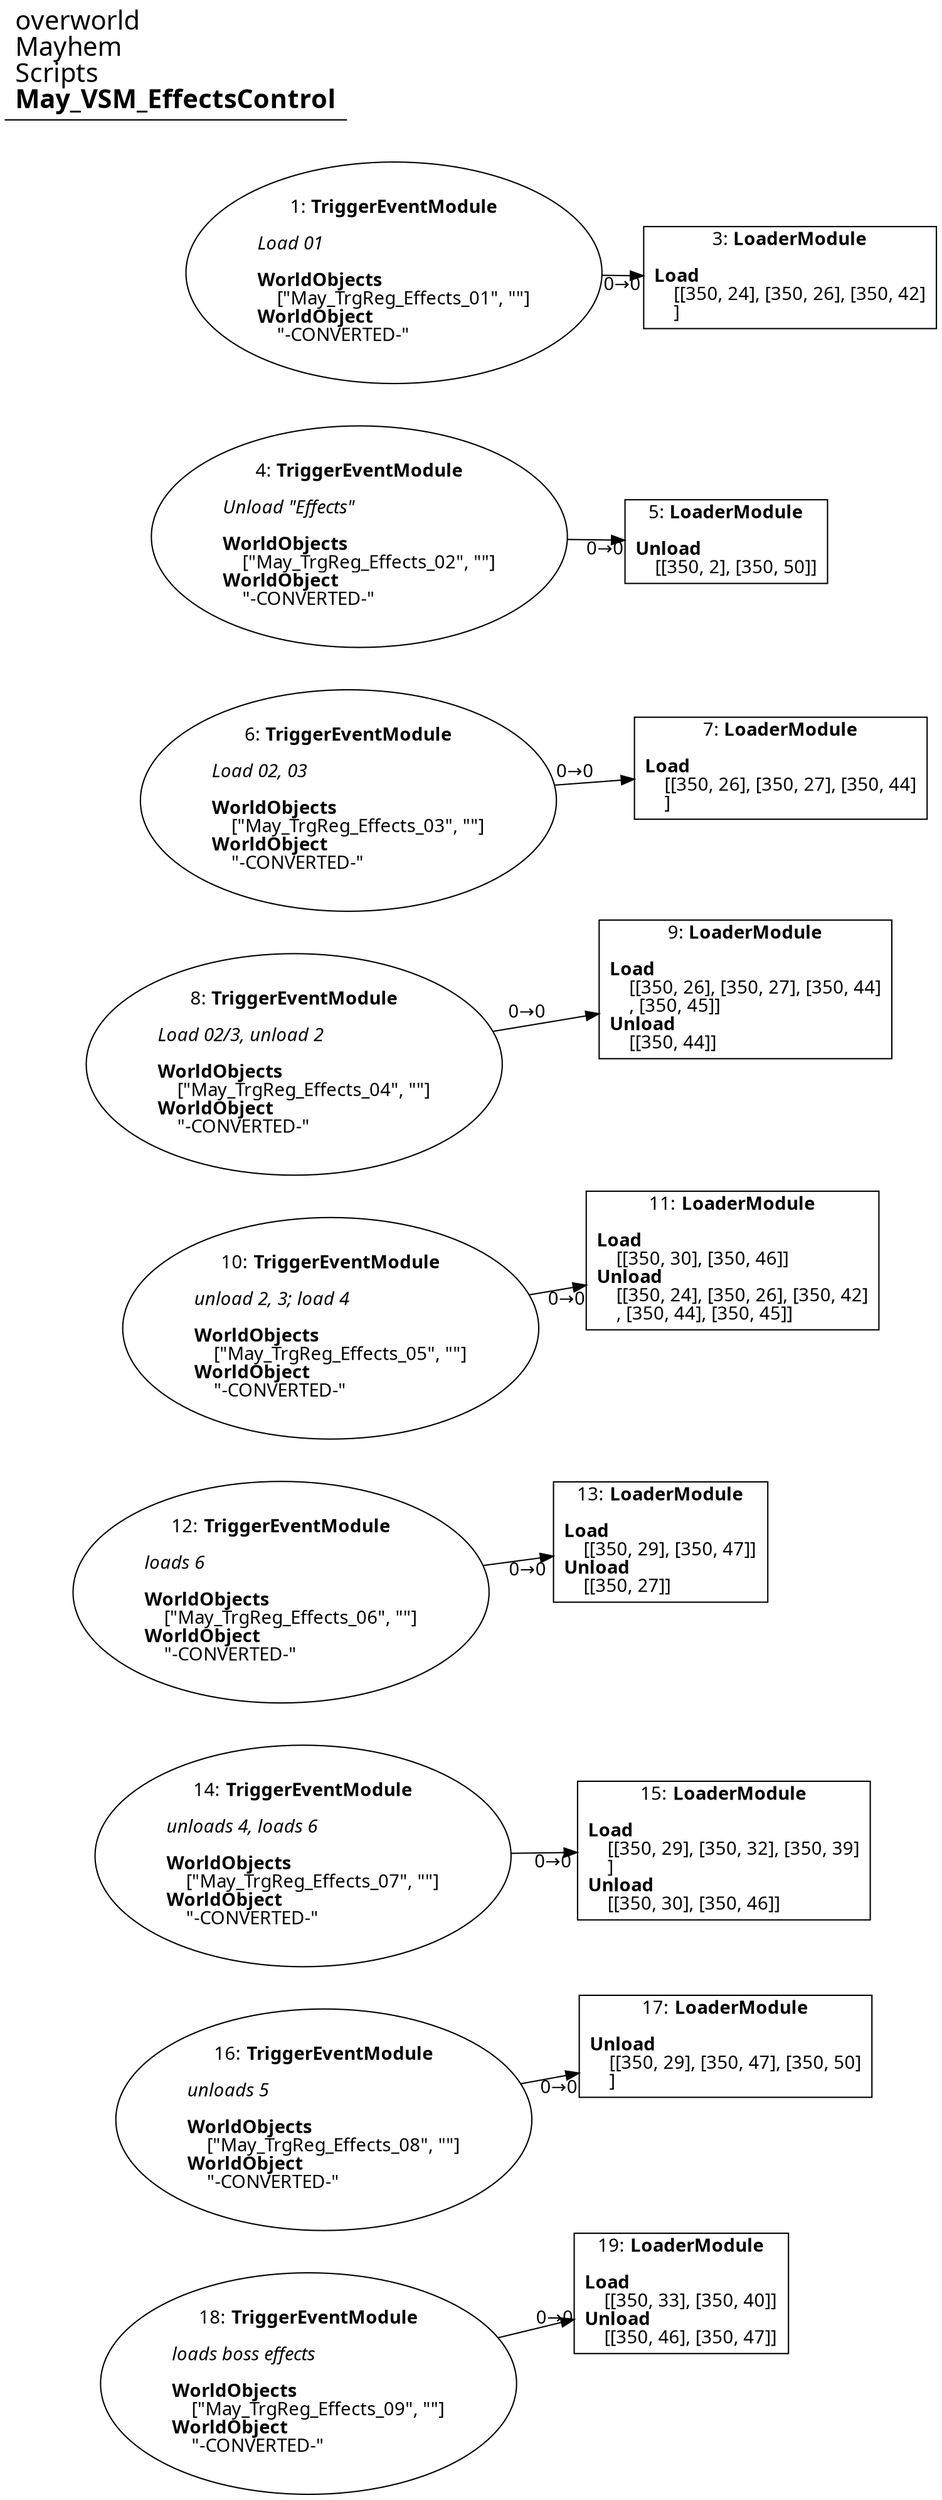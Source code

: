 digraph {
    layout = fdp;
    overlap = prism;
    sep = "+16";
    splines = spline;

    node [ shape = box ];

    graph [ fontname = "Segoe UI" ];
    node [ fontname = "Segoe UI" ];
    edge [ fontname = "Segoe UI" ];

    1 [ label = <1: <b>TriggerEventModule</b><br/><br/><i>Load 01<br align="left"/></i><br align="left"/><b>WorldObjects</b><br align="left"/>    [&quot;May_TrgReg_Effects_01&quot;, &quot;&quot;]<br align="left"/><b>WorldObject</b><br align="left"/>    &quot;-CONVERTED-&quot;<br align="left"/>> ];
    1 [ shape = oval ]
    1 [ pos = "0.13800001,-0.186!" ];
    1 -> 3 [ label = "0→0" ];

    3 [ label = <3: <b>LoaderModule</b><br/><br/><b>Load</b><br align="left"/>    [[350, 24], [350, 26], [350, 42]<br align="left"/>    ]<br align="left"/>> ];
    3 [ pos = "0.42100003,-0.187!" ];

    4 [ label = <4: <b>TriggerEventModule</b><br/><br/><i>Unload &quot;Effects&quot;<br align="left"/></i><br align="left"/><b>WorldObjects</b><br align="left"/>    [&quot;May_TrgReg_Effects_02&quot;, &quot;&quot;]<br align="left"/><b>WorldObject</b><br align="left"/>    &quot;-CONVERTED-&quot;<br align="left"/>> ];
    4 [ shape = oval ]
    4 [ pos = "0.13800001,-0.39800003!" ];
    4 -> 5 [ label = "0→0" ];

    5 [ label = <5: <b>LoaderModule</b><br/><br/><b>Unload</b><br align="left"/>    [[350, 2], [350, 50]]<br align="left"/>> ];
    5 [ pos = "0.423,-0.397!" ];

    6 [ label = <6: <b>TriggerEventModule</b><br/><br/><i>Load 02, 03<br align="left"/></i><br align="left"/><b>WorldObjects</b><br align="left"/>    [&quot;May_TrgReg_Effects_03&quot;, &quot;&quot;]<br align="left"/><b>WorldObject</b><br align="left"/>    &quot;-CONVERTED-&quot;<br align="left"/>> ];
    6 [ shape = oval ]
    6 [ pos = "0.13800001,-0.619!" ];
    6 -> 7 [ label = "0→0" ];

    7 [ label = <7: <b>LoaderModule</b><br/><br/><b>Load</b><br align="left"/>    [[350, 26], [350, 27], [350, 44]<br align="left"/>    ]<br align="left"/>> ];
    7 [ pos = "0.44000003,-0.619!" ];

    8 [ label = <8: <b>TriggerEventModule</b><br/><br/><i>Load 02/3, unload 2<br align="left"/></i><br align="left"/><b>WorldObjects</b><br align="left"/>    [&quot;May_TrgReg_Effects_04&quot;, &quot;&quot;]<br align="left"/><b>WorldObject</b><br align="left"/>    &quot;-CONVERTED-&quot;<br align="left"/>> ];
    8 [ shape = oval ]
    8 [ pos = "0.13900001,-0.86700004!" ];
    8 -> 9 [ label = "0→0" ];

    9 [ label = <9: <b>LoaderModule</b><br/><br/><b>Load</b><br align="left"/>    [[350, 26], [350, 27], [350, 44]<br align="left"/>    , [350, 45]]<br align="left"/><b>Unload</b><br align="left"/>    [[350, 44]]<br align="left"/>> ];
    9 [ pos = "0.44300002,-0.86800003!" ];

    10 [ label = <10: <b>TriggerEventModule</b><br/><br/><i>unload 2, 3; load 4<br align="left"/></i><br align="left"/><b>WorldObjects</b><br align="left"/>    [&quot;May_TrgReg_Effects_05&quot;, &quot;&quot;]<br align="left"/><b>WorldObject</b><br align="left"/>    &quot;-CONVERTED-&quot;<br align="left"/>> ];
    10 [ shape = oval ]
    10 [ pos = "0.14500001,-1.1120001!" ];
    10 -> 11 [ label = "0→0" ];

    11 [ label = <11: <b>LoaderModule</b><br/><br/><b>Load</b><br align="left"/>    [[350, 30], [350, 46]]<br align="left"/><b>Unload</b><br align="left"/>    [[350, 24], [350, 26], [350, 42]<br align="left"/>    , [350, 44], [350, 45]]<br align="left"/>> ];
    11 [ pos = "0.448,-1.113!" ];

    12 [ label = <12: <b>TriggerEventModule</b><br/><br/><i>loads 6<br align="left"/></i><br align="left"/><b>WorldObjects</b><br align="left"/>    [&quot;May_TrgReg_Effects_06&quot;, &quot;&quot;]<br align="left"/><b>WorldObject</b><br align="left"/>    &quot;-CONVERTED-&quot;<br align="left"/>> ];
    12 [ shape = oval ]
    12 [ pos = "0.13900001,-1.3410001!" ];
    12 -> 13 [ label = "0→0" ];

    13 [ label = <13: <b>LoaderModule</b><br/><br/><b>Load</b><br align="left"/>    [[350, 29], [350, 47]]<br align="left"/><b>Unload</b><br align="left"/>    [[350, 27]]<br align="left"/>> ];
    13 [ pos = "0.44000003,-1.3410001!" ];

    14 [ label = <14: <b>TriggerEventModule</b><br/><br/><i>unloads 4, loads 6<br align="left"/></i><br align="left"/><b>WorldObjects</b><br align="left"/>    [&quot;May_TrgReg_Effects_07&quot;, &quot;&quot;]<br align="left"/><b>WorldObject</b><br align="left"/>    &quot;-CONVERTED-&quot;<br align="left"/>> ];
    14 [ shape = oval ]
    14 [ pos = "0.142,-1.57!" ];
    14 -> 15 [ label = "0→0" ];

    15 [ label = <15: <b>LoaderModule</b><br/><br/><b>Load</b><br align="left"/>    [[350, 29], [350, 32], [350, 39]<br align="left"/>    ]<br align="left"/><b>Unload</b><br align="left"/>    [[350, 30], [350, 46]]<br align="left"/>> ];
    15 [ pos = "0.44300002,-1.57!" ];

    16 [ label = <16: <b>TriggerEventModule</b><br/><br/><i>unloads 5<br align="left"/></i><br align="left"/><b>WorldObjects</b><br align="left"/>    [&quot;May_TrgReg_Effects_08&quot;, &quot;&quot;]<br align="left"/><b>WorldObject</b><br align="left"/>    &quot;-CONVERTED-&quot;<br align="left"/>> ];
    16 [ shape = oval ]
    16 [ pos = "0.14600001,-1.7930001!" ];
    16 -> 17 [ label = "0→0" ];

    17 [ label = <17: <b>LoaderModule</b><br/><br/><b>Unload</b><br align="left"/>    [[350, 29], [350, 47], [350, 50]<br align="left"/>    ]<br align="left"/>> ];
    17 [ pos = "0.44700003,-1.7930001!" ];

    18 [ label = <18: <b>TriggerEventModule</b><br/><br/><i>loads boss effects<br align="left"/></i><br align="left"/><b>WorldObjects</b><br align="left"/>    [&quot;May_TrgReg_Effects_09&quot;, &quot;&quot;]<br align="left"/><b>WorldObject</b><br align="left"/>    &quot;-CONVERTED-&quot;<br align="left"/>> ];
    18 [ shape = oval ]
    18 [ pos = "0.14400001,-2.005!" ];
    18 -> 19 [ label = "0→0" ];

    19 [ label = <19: <b>LoaderModule</b><br/><br/><b>Load</b><br align="left"/>    [[350, 33], [350, 40]]<br align="left"/><b>Unload</b><br align="left"/>    [[350, 46], [350, 47]]<br align="left"/>> ];
    19 [ pos = "0.44500002,-2.005!" ];

    title [ pos = "0.13700001,-0.185!" ];
    title [ shape = underline ];
    title [ label = <<font point-size="20">overworld<br align="left"/>Mayhem<br align="left"/>Scripts<br align="left"/><b>May_VSM_EffectsControl</b><br align="left"/></font>> ];
}
